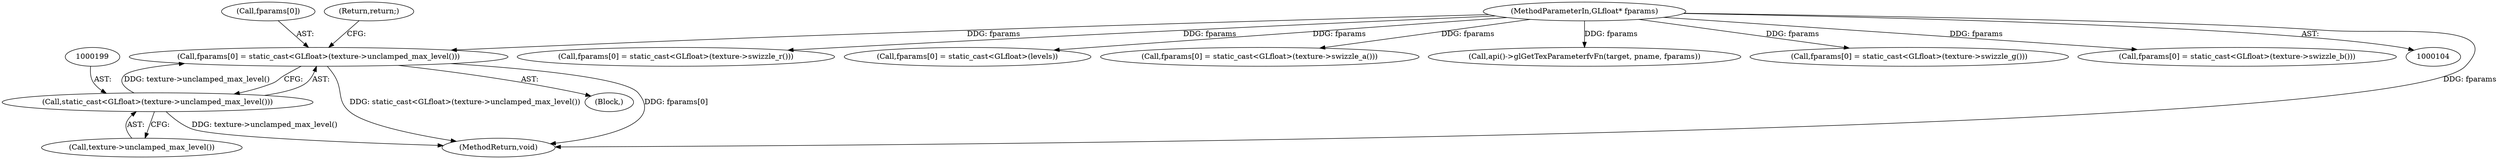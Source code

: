 digraph "0_Chrome_385508dc888ef15d272cdd2705b17996abc519d6@array" {
"1000194" [label="(Call,fparams[0] = static_cast<GLfloat>(texture->unclamped_max_level()))"];
"1000198" [label="(Call,static_cast<GLfloat>(texture->unclamped_max_level()))"];
"1000107" [label="(MethodParameterIn,GLfloat* fparams)"];
"1000198" [label="(Call,static_cast<GLfloat>(texture->unclamped_max_level()))"];
"1000213" [label="(Call,fparams[0] = static_cast<GLfloat>(texture->swizzle_r()))"];
"1000156" [label="(Call,fparams[0] = static_cast<GLfloat>(levels))"];
"1000194" [label="(Call,fparams[0] = static_cast<GLfloat>(texture->unclamped_max_level()))"];
"1000195" [label="(Call,fparams[0])"];
"1000107" [label="(MethodParameterIn,GLfloat* fparams)"];
"1000270" [label="(Call,fparams[0] = static_cast<GLfloat>(texture->swizzle_a()))"];
"1000290" [label="(Call,api()->glGetTexParameterfvFn(target, pname, fparams))"];
"1000193" [label="(Block,)"];
"1000232" [label="(Call,fparams[0] = static_cast<GLfloat>(texture->swizzle_g()))"];
"1000208" [label="(Return,return;)"];
"1000251" [label="(Call,fparams[0] = static_cast<GLfloat>(texture->swizzle_b()))"];
"1000200" [label="(Call,texture->unclamped_max_level())"];
"1000300" [label="(MethodReturn,void)"];
"1000194" -> "1000193"  [label="AST: "];
"1000194" -> "1000198"  [label="CFG: "];
"1000195" -> "1000194"  [label="AST: "];
"1000198" -> "1000194"  [label="AST: "];
"1000208" -> "1000194"  [label="CFG: "];
"1000194" -> "1000300"  [label="DDG: fparams[0]"];
"1000194" -> "1000300"  [label="DDG: static_cast<GLfloat>(texture->unclamped_max_level())"];
"1000198" -> "1000194"  [label="DDG: texture->unclamped_max_level()"];
"1000107" -> "1000194"  [label="DDG: fparams"];
"1000198" -> "1000200"  [label="CFG: "];
"1000199" -> "1000198"  [label="AST: "];
"1000200" -> "1000198"  [label="AST: "];
"1000198" -> "1000300"  [label="DDG: texture->unclamped_max_level()"];
"1000107" -> "1000104"  [label="AST: "];
"1000107" -> "1000300"  [label="DDG: fparams"];
"1000107" -> "1000156"  [label="DDG: fparams"];
"1000107" -> "1000213"  [label="DDG: fparams"];
"1000107" -> "1000232"  [label="DDG: fparams"];
"1000107" -> "1000251"  [label="DDG: fparams"];
"1000107" -> "1000270"  [label="DDG: fparams"];
"1000107" -> "1000290"  [label="DDG: fparams"];
}
